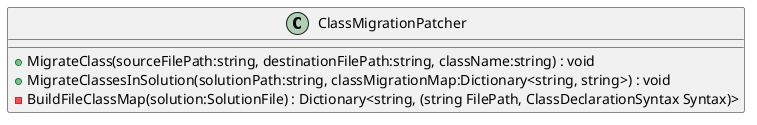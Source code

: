 @startuml
class ClassMigrationPatcher {
    + MigrateClass(sourceFilePath:string, destinationFilePath:string, className:string) : void
    + MigrateClassesInSolution(solutionPath:string, classMigrationMap:Dictionary<string, string>) : void
    - BuildFileClassMap(solution:SolutionFile) : Dictionary<string, (string FilePath, ClassDeclarationSyntax Syntax)>
}
@enduml
